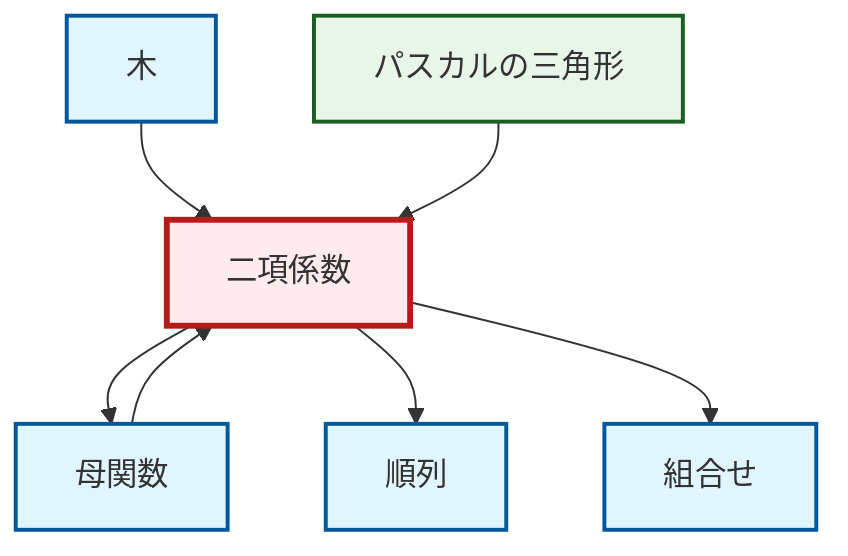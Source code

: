 graph TD
    classDef definition fill:#e1f5fe,stroke:#01579b,stroke-width:2px
    classDef theorem fill:#f3e5f5,stroke:#4a148c,stroke-width:2px
    classDef axiom fill:#fff3e0,stroke:#e65100,stroke-width:2px
    classDef example fill:#e8f5e9,stroke:#1b5e20,stroke-width:2px
    classDef current fill:#ffebee,stroke:#b71c1c,stroke-width:3px
    def-tree["木"]:::definition
    def-generating-function["母関数"]:::definition
    def-permutation["順列"]:::definition
    def-combination["組合せ"]:::definition
    ex-pascals-triangle["パスカルの三角形"]:::example
    def-binomial-coefficient["二項係数"]:::definition
    def-binomial-coefficient --> def-generating-function
    def-generating-function --> def-binomial-coefficient
    def-binomial-coefficient --> def-permutation
    def-binomial-coefficient --> def-combination
    def-tree --> def-binomial-coefficient
    ex-pascals-triangle --> def-binomial-coefficient
    class def-binomial-coefficient current